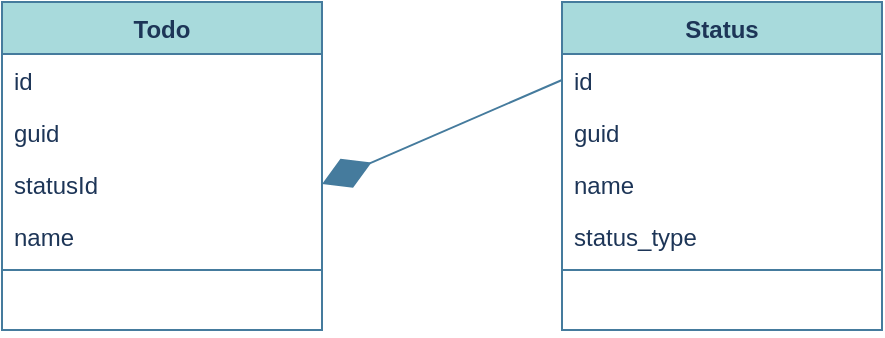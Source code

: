 <mxfile version="23.1.6" type="github">
  <diagram name="Page-1" id="Ca9Ep8XHKhC-UQZNDjdc">
    <mxGraphModel dx="1242" dy="708" grid="1" gridSize="10" guides="1" tooltips="1" connect="1" arrows="1" fold="1" page="1" pageScale="1" pageWidth="827" pageHeight="1169" math="0" shadow="0">
      <root>
        <mxCell id="0" />
        <mxCell id="1" parent="0" />
        <mxCell id="8y_VwhNDzXD0ee9tSK6--1" value="Todo" style="swimlane;fontStyle=1;align=center;verticalAlign=top;childLayout=stackLayout;horizontal=1;startSize=26;horizontalStack=0;resizeParent=1;resizeParentMax=0;resizeLast=0;collapsible=1;marginBottom=0;whiteSpace=wrap;html=1;labelBackgroundColor=none;fillColor=#A8DADC;strokeColor=#457B9D;fontColor=#1D3557;" vertex="1" parent="1">
          <mxGeometry x="290" y="290" width="160" height="164" as="geometry" />
        </mxCell>
        <mxCell id="8y_VwhNDzXD0ee9tSK6--2" value="id" style="text;strokeColor=none;fillColor=none;align=left;verticalAlign=top;spacingLeft=4;spacingRight=4;overflow=hidden;rotatable=0;points=[[0,0.5],[1,0.5]];portConstraint=eastwest;whiteSpace=wrap;html=1;labelBackgroundColor=none;fontColor=#1D3557;" vertex="1" parent="8y_VwhNDzXD0ee9tSK6--1">
          <mxGeometry y="26" width="160" height="26" as="geometry" />
        </mxCell>
        <mxCell id="8y_VwhNDzXD0ee9tSK6--3" value="guid" style="text;strokeColor=none;fillColor=none;align=left;verticalAlign=top;spacingLeft=4;spacingRight=4;overflow=hidden;rotatable=0;points=[[0,0.5],[1,0.5]];portConstraint=eastwest;whiteSpace=wrap;html=1;labelBackgroundColor=none;fontColor=#1D3557;" vertex="1" parent="8y_VwhNDzXD0ee9tSK6--1">
          <mxGeometry y="52" width="160" height="26" as="geometry" />
        </mxCell>
        <mxCell id="8y_VwhNDzXD0ee9tSK6--4" value="statusId" style="text;strokeColor=none;fillColor=none;align=left;verticalAlign=top;spacingLeft=4;spacingRight=4;overflow=hidden;rotatable=0;points=[[0,0.5],[1,0.5]];portConstraint=eastwest;whiteSpace=wrap;html=1;labelBackgroundColor=none;fontColor=#1D3557;" vertex="1" parent="8y_VwhNDzXD0ee9tSK6--1">
          <mxGeometry y="78" width="160" height="26" as="geometry" />
        </mxCell>
        <mxCell id="8y_VwhNDzXD0ee9tSK6--5" value="name" style="text;strokeColor=none;fillColor=none;align=left;verticalAlign=top;spacingLeft=4;spacingRight=4;overflow=hidden;rotatable=0;points=[[0,0.5],[1,0.5]];portConstraint=eastwest;whiteSpace=wrap;html=1;labelBackgroundColor=none;fontColor=#1D3557;" vertex="1" parent="8y_VwhNDzXD0ee9tSK6--1">
          <mxGeometry y="104" width="160" height="26" as="geometry" />
        </mxCell>
        <mxCell id="8y_VwhNDzXD0ee9tSK6--6" value="" style="line;strokeWidth=1;fillColor=none;align=left;verticalAlign=middle;spacingTop=-1;spacingLeft=3;spacingRight=3;rotatable=0;labelPosition=right;points=[];portConstraint=eastwest;strokeColor=#457B9D;labelBackgroundColor=none;fontColor=#1D3557;" vertex="1" parent="8y_VwhNDzXD0ee9tSK6--1">
          <mxGeometry y="130" width="160" height="8" as="geometry" />
        </mxCell>
        <mxCell id="8y_VwhNDzXD0ee9tSK6--7" value="&amp;nbsp;" style="text;strokeColor=none;fillColor=none;align=left;verticalAlign=top;spacingLeft=4;spacingRight=4;overflow=hidden;rotatable=0;points=[[0,0.5],[1,0.5]];portConstraint=eastwest;whiteSpace=wrap;html=1;labelBackgroundColor=none;fontColor=#1D3557;" vertex="1" parent="8y_VwhNDzXD0ee9tSK6--1">
          <mxGeometry y="138" width="160" height="26" as="geometry" />
        </mxCell>
        <mxCell id="8y_VwhNDzXD0ee9tSK6--8" value="Status" style="swimlane;fontStyle=1;align=center;verticalAlign=top;childLayout=stackLayout;horizontal=1;startSize=26;horizontalStack=0;resizeParent=1;resizeParentMax=0;resizeLast=0;collapsible=1;marginBottom=0;whiteSpace=wrap;html=1;labelBackgroundColor=none;fillColor=#A8DADC;strokeColor=#457B9D;fontColor=#1D3557;" vertex="1" parent="1">
          <mxGeometry x="570" y="290" width="160" height="164" as="geometry" />
        </mxCell>
        <mxCell id="8y_VwhNDzXD0ee9tSK6--9" value="id" style="text;strokeColor=none;fillColor=none;align=left;verticalAlign=top;spacingLeft=4;spacingRight=4;overflow=hidden;rotatable=0;points=[[0,0.5],[1,0.5]];portConstraint=eastwest;whiteSpace=wrap;html=1;labelBackgroundColor=none;fontColor=#1D3557;" vertex="1" parent="8y_VwhNDzXD0ee9tSK6--8">
          <mxGeometry y="26" width="160" height="26" as="geometry" />
        </mxCell>
        <mxCell id="8y_VwhNDzXD0ee9tSK6--10" value="guid" style="text;strokeColor=none;fillColor=none;align=left;verticalAlign=top;spacingLeft=4;spacingRight=4;overflow=hidden;rotatable=0;points=[[0,0.5],[1,0.5]];portConstraint=eastwest;whiteSpace=wrap;html=1;labelBackgroundColor=none;fontColor=#1D3557;" vertex="1" parent="8y_VwhNDzXD0ee9tSK6--8">
          <mxGeometry y="52" width="160" height="26" as="geometry" />
        </mxCell>
        <mxCell id="8y_VwhNDzXD0ee9tSK6--11" value="name" style="text;strokeColor=none;fillColor=none;align=left;verticalAlign=top;spacingLeft=4;spacingRight=4;overflow=hidden;rotatable=0;points=[[0,0.5],[1,0.5]];portConstraint=eastwest;whiteSpace=wrap;html=1;labelBackgroundColor=none;fontColor=#1D3557;" vertex="1" parent="8y_VwhNDzXD0ee9tSK6--8">
          <mxGeometry y="78" width="160" height="26" as="geometry" />
        </mxCell>
        <mxCell id="8y_VwhNDzXD0ee9tSK6--12" value="status_type" style="text;strokeColor=none;fillColor=none;align=left;verticalAlign=top;spacingLeft=4;spacingRight=4;overflow=hidden;rotatable=0;points=[[0,0.5],[1,0.5]];portConstraint=eastwest;whiteSpace=wrap;html=1;labelBackgroundColor=none;fontColor=#1D3557;" vertex="1" parent="8y_VwhNDzXD0ee9tSK6--8">
          <mxGeometry y="104" width="160" height="26" as="geometry" />
        </mxCell>
        <mxCell id="8y_VwhNDzXD0ee9tSK6--13" value="" style="line;strokeWidth=1;fillColor=none;align=left;verticalAlign=middle;spacingTop=-1;spacingLeft=3;spacingRight=3;rotatable=0;labelPosition=right;points=[];portConstraint=eastwest;strokeColor=#457B9D;labelBackgroundColor=none;fontColor=#1D3557;" vertex="1" parent="8y_VwhNDzXD0ee9tSK6--8">
          <mxGeometry y="130" width="160" height="8" as="geometry" />
        </mxCell>
        <mxCell id="8y_VwhNDzXD0ee9tSK6--14" value="&amp;nbsp;" style="text;strokeColor=none;fillColor=none;align=left;verticalAlign=top;spacingLeft=4;spacingRight=4;overflow=hidden;rotatable=0;points=[[0,0.5],[1,0.5]];portConstraint=eastwest;whiteSpace=wrap;html=1;labelBackgroundColor=none;fontColor=#1D3557;" vertex="1" parent="8y_VwhNDzXD0ee9tSK6--8">
          <mxGeometry y="138" width="160" height="26" as="geometry" />
        </mxCell>
        <mxCell id="8y_VwhNDzXD0ee9tSK6--15" value="" style="endArrow=diamondThin;endFill=1;endSize=24;html=1;rounded=0;exitX=0;exitY=0.5;exitDx=0;exitDy=0;entryX=1;entryY=0.5;entryDx=0;entryDy=0;labelBackgroundColor=none;strokeColor=#457B9D;fontColor=default;" edge="1" parent="1" source="8y_VwhNDzXD0ee9tSK6--9" target="8y_VwhNDzXD0ee9tSK6--4">
          <mxGeometry width="160" relative="1" as="geometry">
            <mxPoint x="360" y="370" as="sourcePoint" />
            <mxPoint x="520" y="370" as="targetPoint" />
          </mxGeometry>
        </mxCell>
      </root>
    </mxGraphModel>
  </diagram>
</mxfile>
